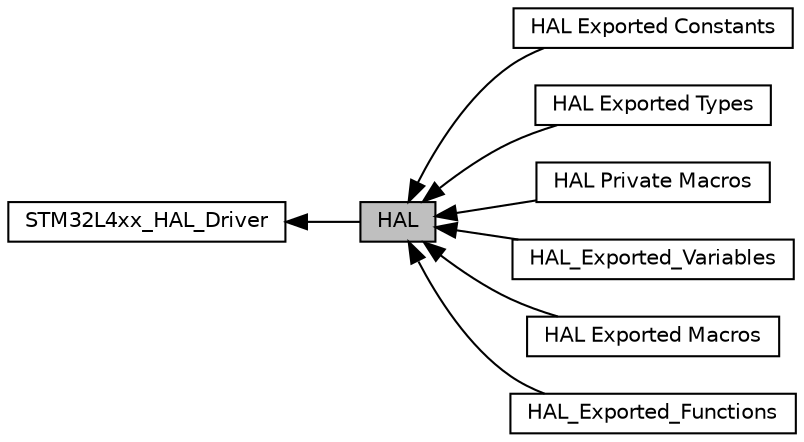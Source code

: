 digraph "HAL"
{
  edge [fontname="Helvetica",fontsize="10",labelfontname="Helvetica",labelfontsize="10"];
  node [fontname="Helvetica",fontsize="10",shape=box];
  rankdir=LR;
  Node4 [label="HAL Exported Constants",height=0.2,width=0.4,color="black", fillcolor="white", style="filled",URL="$group___h_a_l___exported___constants.html",tooltip=" "];
  Node3 [label="HAL Exported Types",height=0.2,width=0.4,color="black", fillcolor="white", style="filled",URL="$group___h_a_l___exported___types.html",tooltip=" "];
  Node6 [label="HAL Private Macros",height=0.2,width=0.4,color="black", fillcolor="white", style="filled",URL="$group___h_a_l___private___macros.html",tooltip=" "];
  Node2 [label="STM32L4xx_HAL_Driver",height=0.2,width=0.4,color="black", fillcolor="white", style="filled",URL="$group___s_t_m32_l4xx___h_a_l___driver.html",tooltip=" "];
  Node1 [label="HAL",height=0.2,width=0.4,color="black", fillcolor="grey75", style="filled", fontcolor="black",tooltip="HAL module driver."];
  Node7 [label="HAL_Exported_Variables",height=0.2,width=0.4,color="black", fillcolor="white", style="filled",URL="$group___h_a_l___exported___variables.html",tooltip=" "];
  Node5 [label="HAL Exported Macros",height=0.2,width=0.4,color="black", fillcolor="white", style="filled",URL="$group___h_a_l___exported___macros.html",tooltip=" "];
  Node8 [label="HAL_Exported_Functions",height=0.2,width=0.4,color="black", fillcolor="white", style="filled",URL="$group___h_a_l___exported___functions.html",tooltip=" "];
  Node2->Node1 [shape=plaintext, dir="back", style="solid"];
  Node1->Node3 [shape=plaintext, dir="back", style="solid"];
  Node1->Node4 [shape=plaintext, dir="back", style="solid"];
  Node1->Node5 [shape=plaintext, dir="back", style="solid"];
  Node1->Node6 [shape=plaintext, dir="back", style="solid"];
  Node1->Node7 [shape=plaintext, dir="back", style="solid"];
  Node1->Node8 [shape=plaintext, dir="back", style="solid"];
}
